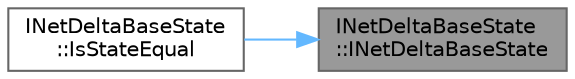 digraph "INetDeltaBaseState::INetDeltaBaseState"
{
 // INTERACTIVE_SVG=YES
 // LATEX_PDF_SIZE
  bgcolor="transparent";
  edge [fontname=Helvetica,fontsize=10,labelfontname=Helvetica,labelfontsize=10];
  node [fontname=Helvetica,fontsize=10,shape=box,height=0.2,width=0.4];
  rankdir="RL";
  Node1 [id="Node000001",label="INetDeltaBaseState\l::INetDeltaBaseState",height=0.2,width=0.4,color="gray40", fillcolor="grey60", style="filled", fontcolor="black",tooltip=" "];
  Node1 -> Node2 [id="edge1_Node000001_Node000002",dir="back",color="steelblue1",style="solid",tooltip=" "];
  Node2 [id="Node000002",label="INetDeltaBaseState\l::IsStateEqual",height=0.2,width=0.4,color="grey40", fillcolor="white", style="filled",URL="$de/da1/classINetDeltaBaseState.html#ade112389c7a222f87bf4464e5271d139",tooltip=" "];
}
